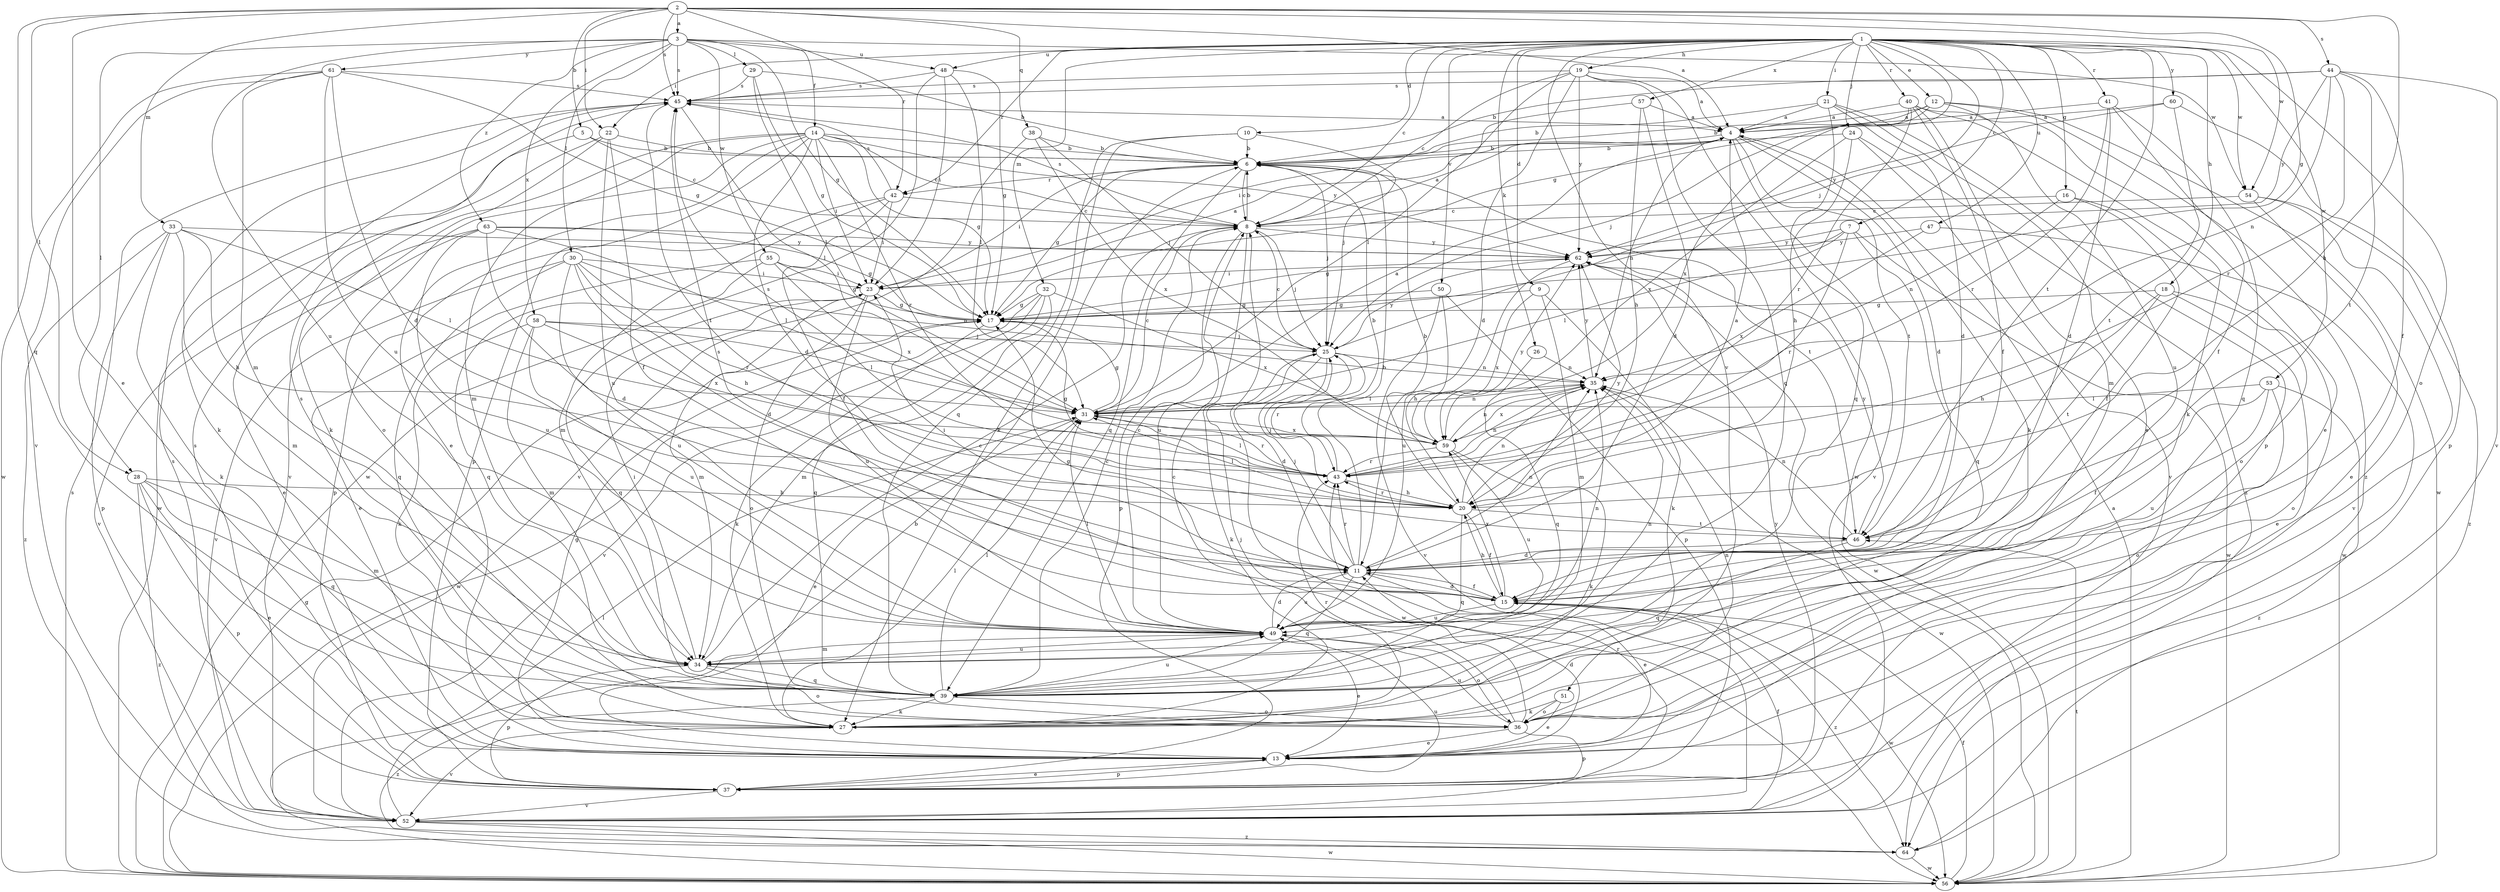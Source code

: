 strict digraph  {
	2 -> 3 [label=a];
	2 -> 4 [label=a];
	8 -> 4 [label=a];
	12 -> 4 [label=a];
	19 -> 4 [label=a];
	20 -> 4 [label=a];
	21 -> 4 [label=a];
	23 -> 4 [label=a];
	31 -> 4 [label=a];
	40 -> 4 [label=a];
	41 -> 4 [label=a];
	45 -> 4 [label=a];
	56 -> 4 [label=a];
	57 -> 4 [label=a];
	60 -> 4 [label=a];
	2 -> 5 [label=b];
	4 -> 6 [label=b];
	5 -> 6 [label=b];
	8 -> 6 [label=b];
	10 -> 6 [label=b];
	11 -> 6 [label=b];
	12 -> 6 [label=b];
	14 -> 6 [label=b];
	20 -> 6 [label=b];
	21 -> 6 [label=b];
	22 -> 6 [label=b];
	24 -> 6 [label=b];
	29 -> 6 [label=b];
	38 -> 6 [label=b];
	43 -> 6 [label=b];
	44 -> 6 [label=b];
	56 -> 6 [label=b];
	1 -> 7 [label=c];
	1 -> 8 [label=c];
	5 -> 8 [label=c];
	6 -> 8 [label=c];
	14 -> 8 [label=c];
	16 -> 8 [label=c];
	19 -> 8 [label=c];
	25 -> 8 [label=c];
	31 -> 8 [label=c];
	34 -> 8 [label=c];
	36 -> 8 [label=c];
	39 -> 8 [label=c];
	42 -> 8 [label=c];
	49 -> 8 [label=c];
	54 -> 8 [label=c];
	1 -> 9 [label=d];
	1 -> 10 [label=d];
	4 -> 11 [label=d];
	13 -> 11 [label=d];
	14 -> 11 [label=d];
	15 -> 11 [label=d];
	19 -> 11 [label=d];
	21 -> 11 [label=d];
	25 -> 11 [label=d];
	30 -> 11 [label=d];
	41 -> 11 [label=d];
	46 -> 11 [label=d];
	49 -> 11 [label=d];
	57 -> 11 [label=d];
	61 -> 11 [label=d];
	63 -> 11 [label=d];
	1 -> 12 [label=e];
	2 -> 13 [label=e];
	11 -> 13 [label=e];
	14 -> 13 [label=e];
	18 -> 13 [label=e];
	21 -> 13 [label=e];
	28 -> 13 [label=e];
	31 -> 13 [label=e];
	36 -> 13 [label=e];
	37 -> 13 [label=e];
	40 -> 13 [label=e];
	49 -> 13 [label=e];
	51 -> 13 [label=e];
	54 -> 13 [label=e];
	55 -> 13 [label=e];
	63 -> 13 [label=e];
	3 -> 14 [label=f];
	11 -> 15 [label=f];
	16 -> 15 [label=f];
	20 -> 15 [label=f];
	22 -> 15 [label=f];
	40 -> 15 [label=f];
	41 -> 15 [label=f];
	42 -> 15 [label=f];
	44 -> 15 [label=f];
	52 -> 15 [label=f];
	53 -> 15 [label=f];
	56 -> 15 [label=f];
	1 -> 16 [label=g];
	1 -> 17 [label=g];
	2 -> 17 [label=g];
	3 -> 17 [label=g];
	6 -> 17 [label=g];
	7 -> 17 [label=g];
	9 -> 17 [label=g];
	13 -> 17 [label=g];
	14 -> 17 [label=g];
	15 -> 17 [label=g];
	18 -> 17 [label=g];
	23 -> 17 [label=g];
	29 -> 17 [label=g];
	31 -> 17 [label=g];
	32 -> 17 [label=g];
	43 -> 17 [label=g];
	48 -> 17 [label=g];
	50 -> 17 [label=g];
	55 -> 17 [label=g];
	56 -> 17 [label=g];
	61 -> 17 [label=g];
	63 -> 17 [label=g];
	1 -> 18 [label=h];
	1 -> 19 [label=h];
	2 -> 20 [label=h];
	15 -> 20 [label=h];
	18 -> 20 [label=h];
	24 -> 20 [label=h];
	28 -> 20 [label=h];
	30 -> 20 [label=h];
	33 -> 20 [label=h];
	43 -> 20 [label=h];
	50 -> 20 [label=h];
	57 -> 20 [label=h];
	1 -> 21 [label=i];
	1 -> 22 [label=i];
	2 -> 22 [label=i];
	6 -> 23 [label=i];
	11 -> 23 [label=i];
	14 -> 23 [label=i];
	30 -> 23 [label=i];
	34 -> 23 [label=i];
	42 -> 23 [label=i];
	48 -> 23 [label=i];
	55 -> 23 [label=i];
	57 -> 23 [label=i];
	62 -> 23 [label=i];
	1 -> 24 [label=j];
	1 -> 25 [label=j];
	6 -> 25 [label=j];
	8 -> 25 [label=j];
	10 -> 25 [label=j];
	11 -> 25 [label=j];
	12 -> 25 [label=j];
	17 -> 25 [label=j];
	20 -> 25 [label=j];
	36 -> 25 [label=j];
	38 -> 25 [label=j];
	58 -> 25 [label=j];
	1 -> 26 [label=k];
	4 -> 27 [label=k];
	5 -> 27 [label=k];
	9 -> 27 [label=k];
	10 -> 27 [label=k];
	17 -> 27 [label=k];
	22 -> 27 [label=k];
	25 -> 27 [label=k];
	33 -> 27 [label=k];
	39 -> 27 [label=k];
	40 -> 27 [label=k];
	51 -> 27 [label=k];
	58 -> 27 [label=k];
	59 -> 27 [label=k];
	2 -> 28 [label=l];
	3 -> 28 [label=l];
	3 -> 29 [label=l];
	3 -> 30 [label=l];
	7 -> 31 [label=l];
	19 -> 31 [label=l];
	20 -> 31 [label=l];
	27 -> 31 [label=l];
	29 -> 31 [label=l];
	33 -> 31 [label=l];
	35 -> 31 [label=l];
	39 -> 31 [label=l];
	43 -> 31 [label=l];
	45 -> 31 [label=l];
	48 -> 31 [label=l];
	49 -> 31 [label=l];
	52 -> 31 [label=l];
	53 -> 31 [label=l];
	58 -> 31 [label=l];
	63 -> 31 [label=l];
	1 -> 32 [label=m];
	2 -> 33 [label=m];
	9 -> 34 [label=m];
	14 -> 34 [label=m];
	23 -> 34 [label=m];
	28 -> 34 [label=m];
	32 -> 34 [label=m];
	33 -> 34 [label=m];
	40 -> 34 [label=m];
	42 -> 34 [label=m];
	49 -> 34 [label=m];
	58 -> 34 [label=m];
	61 -> 34 [label=m];
	4 -> 35 [label=n];
	11 -> 35 [label=n];
	16 -> 35 [label=n];
	20 -> 35 [label=n];
	25 -> 35 [label=n];
	26 -> 35 [label=n];
	30 -> 35 [label=n];
	31 -> 35 [label=n];
	34 -> 35 [label=n];
	36 -> 35 [label=n];
	43 -> 35 [label=n];
	44 -> 35 [label=n];
	46 -> 35 [label=n];
	49 -> 35 [label=n];
	59 -> 35 [label=n];
	1 -> 36 [label=o];
	14 -> 36 [label=o];
	16 -> 36 [label=o];
	18 -> 36 [label=o];
	23 -> 36 [label=o];
	34 -> 36 [label=o];
	39 -> 36 [label=o];
	49 -> 36 [label=o];
	51 -> 36 [label=o];
	53 -> 36 [label=o];
	8 -> 37 [label=p];
	13 -> 37 [label=p];
	14 -> 37 [label=p];
	21 -> 37 [label=p];
	28 -> 37 [label=p];
	33 -> 37 [label=p];
	34 -> 37 [label=p];
	36 -> 37 [label=p];
	42 -> 37 [label=p];
	50 -> 37 [label=p];
	60 -> 37 [label=p];
	2 -> 38 [label=q];
	2 -> 39 [label=q];
	6 -> 39 [label=q];
	7 -> 39 [label=q];
	10 -> 39 [label=q];
	11 -> 39 [label=q];
	19 -> 39 [label=q];
	20 -> 39 [label=q];
	21 -> 39 [label=q];
	23 -> 39 [label=q];
	26 -> 39 [label=q];
	28 -> 39 [label=q];
	30 -> 39 [label=q];
	32 -> 39 [label=q];
	34 -> 39 [label=q];
	41 -> 39 [label=q];
	46 -> 39 [label=q];
	55 -> 39 [label=q];
	1 -> 40 [label=r];
	1 -> 41 [label=r];
	1 -> 42 [label=r];
	2 -> 42 [label=r];
	6 -> 42 [label=r];
	7 -> 43 [label=r];
	11 -> 43 [label=r];
	14 -> 43 [label=r];
	20 -> 43 [label=r];
	25 -> 43 [label=r];
	27 -> 43 [label=r];
	30 -> 43 [label=r];
	31 -> 43 [label=r];
	40 -> 43 [label=r];
	41 -> 43 [label=r];
	44 -> 43 [label=r];
	52 -> 43 [label=r];
	59 -> 43 [label=r];
	2 -> 44 [label=s];
	2 -> 45 [label=s];
	3 -> 45 [label=s];
	8 -> 45 [label=s];
	15 -> 45 [label=s];
	19 -> 45 [label=s];
	29 -> 45 [label=s];
	37 -> 45 [label=s];
	39 -> 45 [label=s];
	42 -> 45 [label=s];
	43 -> 45 [label=s];
	44 -> 45 [label=s];
	48 -> 45 [label=s];
	52 -> 45 [label=s];
	56 -> 45 [label=s];
	61 -> 45 [label=s];
	1 -> 46 [label=t];
	4 -> 46 [label=t];
	6 -> 46 [label=t];
	18 -> 46 [label=t];
	20 -> 46 [label=t];
	44 -> 46 [label=t];
	45 -> 46 [label=t];
	56 -> 46 [label=t];
	60 -> 46 [label=t];
	1 -> 47 [label=u];
	1 -> 48 [label=u];
	3 -> 48 [label=u];
	3 -> 49 [label=u];
	8 -> 49 [label=u];
	11 -> 49 [label=u];
	12 -> 49 [label=u];
	15 -> 49 [label=u];
	22 -> 49 [label=u];
	23 -> 49 [label=u];
	30 -> 49 [label=u];
	34 -> 49 [label=u];
	36 -> 49 [label=u];
	37 -> 49 [label=u];
	39 -> 49 [label=u];
	53 -> 49 [label=u];
	58 -> 49 [label=u];
	59 -> 49 [label=u];
	61 -> 49 [label=u];
	62 -> 49 [label=u];
	63 -> 49 [label=u];
	1 -> 50 [label=v];
	1 -> 51 [label=v];
	4 -> 52 [label=v];
	14 -> 52 [label=v];
	24 -> 52 [label=v];
	27 -> 52 [label=v];
	30 -> 52 [label=v];
	32 -> 52 [label=v];
	37 -> 52 [label=v];
	38 -> 52 [label=v];
	44 -> 52 [label=v];
	50 -> 52 [label=v];
	54 -> 52 [label=v];
	61 -> 52 [label=v];
	63 -> 52 [label=v];
	1 -> 53 [label=w];
	1 -> 54 [label=w];
	2 -> 54 [label=w];
	3 -> 54 [label=w];
	3 -> 55 [label=w];
	7 -> 56 [label=w];
	12 -> 56 [label=w];
	15 -> 56 [label=w];
	19 -> 56 [label=w];
	22 -> 56 [label=w];
	25 -> 56 [label=w];
	32 -> 56 [label=w];
	35 -> 56 [label=w];
	47 -> 56 [label=w];
	48 -> 56 [label=w];
	52 -> 56 [label=w];
	61 -> 56 [label=w];
	62 -> 56 [label=w];
	64 -> 56 [label=w];
	1 -> 57 [label=x];
	3 -> 58 [label=x];
	9 -> 59 [label=x];
	15 -> 59 [label=x];
	24 -> 59 [label=x];
	31 -> 59 [label=x];
	32 -> 59 [label=x];
	35 -> 59 [label=x];
	38 -> 59 [label=x];
	40 -> 59 [label=x];
	47 -> 59 [label=x];
	55 -> 59 [label=x];
	58 -> 59 [label=x];
	1 -> 60 [label=y];
	3 -> 61 [label=y];
	7 -> 62 [label=y];
	8 -> 62 [label=y];
	14 -> 62 [label=y];
	19 -> 62 [label=y];
	20 -> 62 [label=y];
	25 -> 62 [label=y];
	33 -> 62 [label=y];
	35 -> 62 [label=y];
	37 -> 62 [label=y];
	44 -> 62 [label=y];
	46 -> 62 [label=y];
	47 -> 62 [label=y];
	59 -> 62 [label=y];
	60 -> 62 [label=y];
	63 -> 62 [label=y];
	3 -> 63 [label=z];
	12 -> 64 [label=z];
	15 -> 64 [label=z];
	24 -> 64 [label=z];
	28 -> 64 [label=z];
	33 -> 64 [label=z];
	39 -> 64 [label=z];
	52 -> 64 [label=z];
	53 -> 64 [label=z];
	54 -> 64 [label=z];
}
